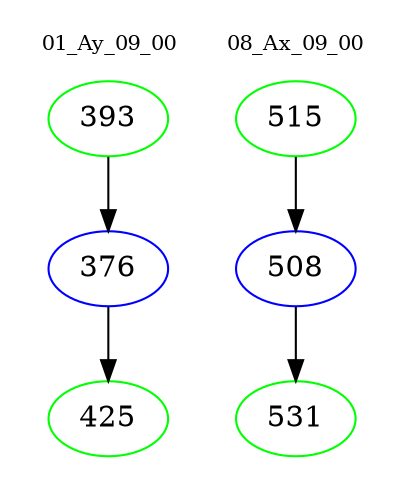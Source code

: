 digraph{
subgraph cluster_0 {
color = white
label = "01_Ay_09_00";
fontsize=10;
T0_393 [label="393", color="green"]
T0_393 -> T0_376 [color="black"]
T0_376 [label="376", color="blue"]
T0_376 -> T0_425 [color="black"]
T0_425 [label="425", color="green"]
}
subgraph cluster_1 {
color = white
label = "08_Ax_09_00";
fontsize=10;
T1_515 [label="515", color="green"]
T1_515 -> T1_508 [color="black"]
T1_508 [label="508", color="blue"]
T1_508 -> T1_531 [color="black"]
T1_531 [label="531", color="green"]
}
}
